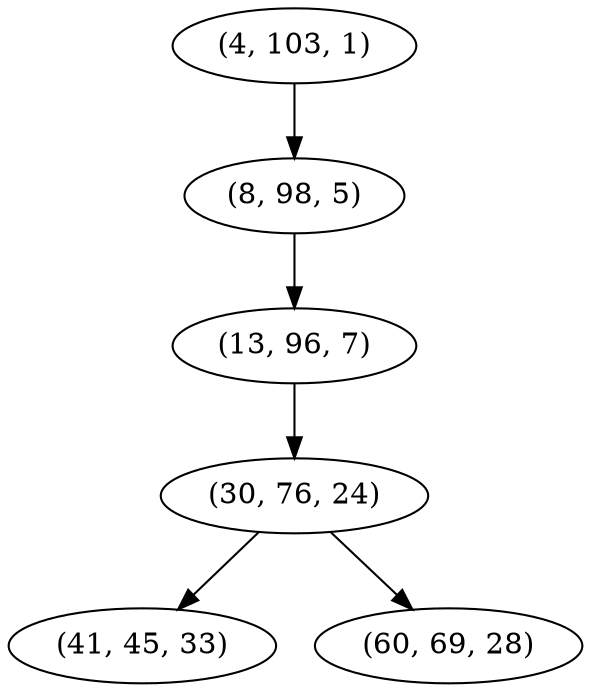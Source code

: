digraph tree {
    "(4, 103, 1)";
    "(8, 98, 5)";
    "(13, 96, 7)";
    "(30, 76, 24)";
    "(41, 45, 33)";
    "(60, 69, 28)";
    "(4, 103, 1)" -> "(8, 98, 5)";
    "(8, 98, 5)" -> "(13, 96, 7)";
    "(13, 96, 7)" -> "(30, 76, 24)";
    "(30, 76, 24)" -> "(41, 45, 33)";
    "(30, 76, 24)" -> "(60, 69, 28)";
}
